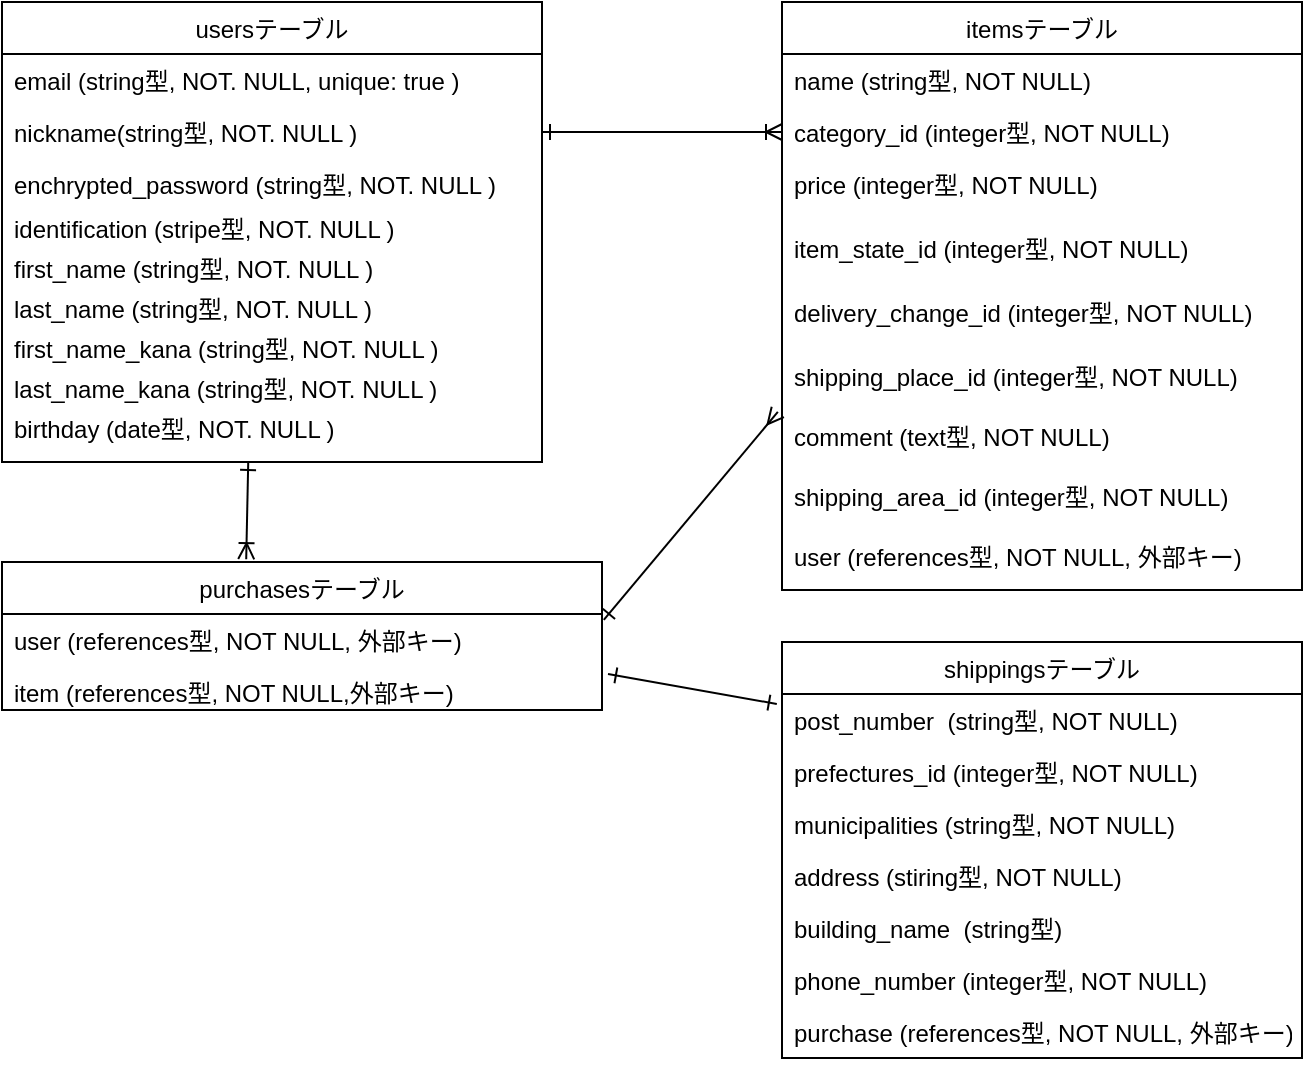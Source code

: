 <mxfile>
    <diagram id="-D3_ky7J57nmOtmshtl6" name="ページ1">
        <mxGraphModel dx="550" dy="562" grid="1" gridSize="10" guides="1" tooltips="1" connect="1" arrows="1" fold="1" page="1" pageScale="1" pageWidth="827" pageHeight="1169" math="0" shadow="0">
            <root>
                <mxCell id="0"/>
                <mxCell id="1" parent="0"/>
                <mxCell id="40" style="edgeStyle=none;html=1;entryX=0.407;entryY=-0.019;entryDx=0;entryDy=0;entryPerimeter=0;endArrow=ERoneToMany;endFill=0;startArrow=ERone;startFill=0;exitX=0.456;exitY=1;exitDx=0;exitDy=0;exitPerimeter=0;" parent="1" source="18" target="27" edge="1">
                    <mxGeometry relative="1" as="geometry">
                        <mxPoint x="215" y="310" as="targetPoint"/>
                        <Array as="points"/>
                    </mxGeometry>
                </mxCell>
                <mxCell id="15" value="usersテーブル" style="swimlane;fontStyle=0;childLayout=stackLayout;horizontal=1;startSize=26;fillColor=none;horizontalStack=0;resizeParent=1;resizeParentMax=0;resizeLast=0;collapsible=1;marginBottom=0;" parent="1" vertex="1">
                    <mxGeometry x="80" y="80" width="270" height="230" as="geometry"/>
                </mxCell>
                <mxCell id="17" value="email (string型, NOT. NULL, unique: true )" style="text;strokeColor=none;fillColor=none;align=left;verticalAlign=top;spacingLeft=4;spacingRight=4;overflow=hidden;rotatable=0;points=[[0,0.5],[1,0.5]];portConstraint=eastwest;" parent="15" vertex="1">
                    <mxGeometry y="26" width="270" height="26" as="geometry"/>
                </mxCell>
                <mxCell id="16" value="nickname(string型, NOT. NULL )" style="text;strokeColor=none;fillColor=none;align=left;verticalAlign=top;spacingLeft=4;spacingRight=4;overflow=hidden;rotatable=0;points=[[0,0.5],[1,0.5]];portConstraint=eastwest;" parent="15" vertex="1">
                    <mxGeometry y="52" width="270" height="26" as="geometry"/>
                </mxCell>
                <mxCell id="19" value="enchrypted_password (string型, NOT. NULL )" style="text;strokeColor=none;fillColor=none;align=left;verticalAlign=top;spacingLeft=4;spacingRight=4;overflow=hidden;rotatable=0;points=[[0,0.5],[1,0.5]];portConstraint=eastwest;" parent="15" vertex="1">
                    <mxGeometry y="78" width="270" height="22" as="geometry"/>
                </mxCell>
                <mxCell id="20" value="identification (stripe型, NOT. NULL )" style="text;strokeColor=none;fillColor=none;align=left;verticalAlign=top;spacingLeft=4;spacingRight=4;overflow=hidden;rotatable=0;points=[[0,0.5],[1,0.5]];portConstraint=eastwest;" parent="15" vertex="1">
                    <mxGeometry y="100" width="270" height="20" as="geometry"/>
                </mxCell>
                <mxCell id="62" value="first_name (string型, NOT. NULL )" style="text;strokeColor=none;fillColor=none;align=left;verticalAlign=top;spacingLeft=4;spacingRight=4;overflow=hidden;rotatable=0;points=[[0,0.5],[1,0.5]];portConstraint=eastwest;" vertex="1" parent="15">
                    <mxGeometry y="120" width="270" height="20" as="geometry"/>
                </mxCell>
                <mxCell id="61" value="last_name (string型, NOT. NULL )" style="text;strokeColor=none;fillColor=none;align=left;verticalAlign=top;spacingLeft=4;spacingRight=4;overflow=hidden;rotatable=0;points=[[0,0.5],[1,0.5]];portConstraint=eastwest;" vertex="1" parent="15">
                    <mxGeometry y="140" width="270" height="20" as="geometry"/>
                </mxCell>
                <mxCell id="52" value="first_name_kana (string型, NOT. NULL )" style="text;strokeColor=none;fillColor=none;align=left;verticalAlign=top;spacingLeft=4;spacingRight=4;overflow=hidden;rotatable=0;points=[[0,0.5],[1,0.5]];portConstraint=eastwest;" parent="15" vertex="1">
                    <mxGeometry y="160" width="270" height="20" as="geometry"/>
                </mxCell>
                <mxCell id="60" value="last_name_kana (string型, NOT. NULL )" style="text;strokeColor=none;fillColor=none;align=left;verticalAlign=top;spacingLeft=4;spacingRight=4;overflow=hidden;rotatable=0;points=[[0,0.5],[1,0.5]];portConstraint=eastwest;" parent="15" vertex="1">
                    <mxGeometry y="180" width="270" height="20" as="geometry"/>
                </mxCell>
                <mxCell id="18" value="birthday (date型, NOT. NULL )" style="text;strokeColor=none;fillColor=none;align=left;verticalAlign=top;spacingLeft=4;spacingRight=4;overflow=hidden;rotatable=0;points=[[0,0.5],[1,0.5]];portConstraint=eastwest;" parent="15" vertex="1">
                    <mxGeometry y="200" width="270" height="30" as="geometry"/>
                </mxCell>
                <mxCell id="21" value="itemsテーブル" style="swimlane;fontStyle=0;childLayout=stackLayout;horizontal=1;startSize=26;fillColor=none;horizontalStack=0;resizeParent=1;resizeParentMax=0;resizeLast=0;collapsible=1;marginBottom=0;" parent="1" vertex="1">
                    <mxGeometry x="470" y="80" width="260" height="294" as="geometry"/>
                </mxCell>
                <mxCell id="22" value="name (string型, NOT NULL)" style="text;strokeColor=none;fillColor=none;align=left;verticalAlign=top;spacingLeft=4;spacingRight=4;overflow=hidden;rotatable=0;points=[[0,0.5],[1,0.5]];portConstraint=eastwest;" parent="21" vertex="1">
                    <mxGeometry y="26" width="260" height="26" as="geometry"/>
                </mxCell>
                <mxCell id="23" value="category_id (integer型, NOT NULL)" style="text;strokeColor=none;fillColor=none;align=left;verticalAlign=top;spacingLeft=4;spacingRight=4;overflow=hidden;rotatable=0;points=[[0,0.5],[1,0.5]];portConstraint=eastwest;" parent="21" vertex="1">
                    <mxGeometry y="52" width="260" height="26" as="geometry"/>
                </mxCell>
                <mxCell id="24" value="price (integer型, NOT NULL)" style="text;strokeColor=none;fillColor=none;align=left;verticalAlign=top;spacingLeft=4;spacingRight=4;overflow=hidden;rotatable=0;points=[[0,0.5],[1,0.5]];portConstraint=eastwest;" parent="21" vertex="1">
                    <mxGeometry y="78" width="260" height="32" as="geometry"/>
                </mxCell>
                <mxCell id="48" value="item_state_id (integer型, NOT NULL)" style="text;strokeColor=none;fillColor=none;align=left;verticalAlign=top;spacingLeft=4;spacingRight=4;overflow=hidden;rotatable=0;points=[[0,0.5],[1,0.5]];portConstraint=eastwest;" parent="21" vertex="1">
                    <mxGeometry y="110" width="260" height="32" as="geometry"/>
                </mxCell>
                <mxCell id="49" value="delivery_change_id (integer型, NOT NULL)" style="text;strokeColor=none;fillColor=none;align=left;verticalAlign=top;spacingLeft=4;spacingRight=4;overflow=hidden;rotatable=0;points=[[0,0.5],[1,0.5]];portConstraint=eastwest;" parent="21" vertex="1">
                    <mxGeometry y="142" width="260" height="32" as="geometry"/>
                </mxCell>
                <mxCell id="25" value="shipping_place_id (integer型, NOT NULL)" style="text;strokeColor=none;fillColor=none;align=left;verticalAlign=top;spacingLeft=4;spacingRight=4;overflow=hidden;rotatable=0;points=[[0,0.5],[1,0.5]];portConstraint=eastwest;" parent="21" vertex="1">
                    <mxGeometry y="174" width="260" height="30" as="geometry"/>
                </mxCell>
                <mxCell id="50" value="comment (text型, NOT NULL)" style="text;strokeColor=none;fillColor=none;align=left;verticalAlign=top;spacingLeft=4;spacingRight=4;overflow=hidden;rotatable=0;points=[[0,0.5],[1,0.5]];portConstraint=eastwest;" parent="21" vertex="1">
                    <mxGeometry y="204" width="260" height="30" as="geometry"/>
                </mxCell>
                <mxCell id="51" value="shipping_area_id (integer型, NOT NULL)" style="text;strokeColor=none;fillColor=none;align=left;verticalAlign=top;spacingLeft=4;spacingRight=4;overflow=hidden;rotatable=0;points=[[0,0.5],[1,0.5]];portConstraint=eastwest;" parent="21" vertex="1">
                    <mxGeometry y="234" width="260" height="30" as="geometry"/>
                </mxCell>
                <mxCell id="47" value="user (references型, NOT NULL, 外部キー)" style="text;strokeColor=none;fillColor=none;align=left;verticalAlign=top;spacingLeft=4;spacingRight=4;overflow=hidden;rotatable=0;points=[[0,0.5],[1,0.5]];portConstraint=eastwest;" parent="21" vertex="1">
                    <mxGeometry y="264" width="260" height="30" as="geometry"/>
                </mxCell>
                <mxCell id="45" style="edgeStyle=none;html=1;exitX=1.003;exitY=0.115;exitDx=0;exitDy=0;startArrow=ERone;startFill=0;endArrow=ERmany;endFill=0;exitPerimeter=0;entryX=-0.008;entryY=0.033;entryDx=0;entryDy=0;entryPerimeter=0;" parent="1" source="29" target="50" edge="1">
                    <mxGeometry relative="1" as="geometry"/>
                </mxCell>
                <mxCell id="27" value="purchasesテーブル" style="swimlane;fontStyle=0;childLayout=stackLayout;horizontal=1;startSize=26;fillColor=none;horizontalStack=0;resizeParent=1;resizeParentMax=0;resizeLast=0;collapsible=1;marginBottom=0;" parent="1" vertex="1">
                    <mxGeometry x="80" y="360" width="300" height="74" as="geometry"/>
                </mxCell>
                <mxCell id="29" value="user (references型, NOT NULL, 外部キー)" style="text;strokeColor=none;fillColor=none;align=left;verticalAlign=top;spacingLeft=4;spacingRight=4;overflow=hidden;rotatable=0;points=[[0,0.5],[1,0.5]];portConstraint=eastwest;" parent="27" vertex="1">
                    <mxGeometry y="26" width="300" height="26" as="geometry"/>
                </mxCell>
                <mxCell id="30" value="item (references型, NOT NULL,外部キー)" style="text;strokeColor=none;fillColor=none;align=left;verticalAlign=top;spacingLeft=4;spacingRight=4;overflow=hidden;rotatable=0;points=[[0,0.5],[1,0.5]];portConstraint=eastwest;" parent="27" vertex="1">
                    <mxGeometry y="52" width="300" height="22" as="geometry"/>
                </mxCell>
                <mxCell id="32" value="shippingsテーブル" style="swimlane;fontStyle=0;childLayout=stackLayout;horizontal=1;startSize=26;fillColor=none;horizontalStack=0;resizeParent=1;resizeParentMax=0;resizeLast=0;collapsible=1;marginBottom=0;" parent="1" vertex="1">
                    <mxGeometry x="470" y="400" width="260" height="208" as="geometry"/>
                </mxCell>
                <mxCell id="54" value="post_number  (string型, NOT NULL)" style="text;strokeColor=none;fillColor=none;align=left;verticalAlign=top;spacingLeft=4;spacingRight=4;overflow=hidden;rotatable=0;points=[[0,0.5],[1,0.5]];portConstraint=eastwest;" parent="32" vertex="1">
                    <mxGeometry y="26" width="260" height="26" as="geometry"/>
                </mxCell>
                <mxCell id="55" value="prefectures_id (integer型, NOT NULL)" style="text;strokeColor=none;fillColor=none;align=left;verticalAlign=top;spacingLeft=4;spacingRight=4;overflow=hidden;rotatable=0;points=[[0,0.5],[1,0.5]];portConstraint=eastwest;" parent="32" vertex="1">
                    <mxGeometry y="52" width="260" height="26" as="geometry"/>
                </mxCell>
                <mxCell id="56" value="municipalities (string型, NOT NULL)" style="text;strokeColor=none;fillColor=none;align=left;verticalAlign=top;spacingLeft=4;spacingRight=4;overflow=hidden;rotatable=0;points=[[0,0.5],[1,0.5]];portConstraint=eastwest;" parent="32" vertex="1">
                    <mxGeometry y="78" width="260" height="26" as="geometry"/>
                </mxCell>
                <mxCell id="57" value="address (stiring型, NOT NULL)" style="text;strokeColor=none;fillColor=none;align=left;verticalAlign=top;spacingLeft=4;spacingRight=4;overflow=hidden;rotatable=0;points=[[0,0.5],[1,0.5]];portConstraint=eastwest;" parent="32" vertex="1">
                    <mxGeometry y="104" width="260" height="26" as="geometry"/>
                </mxCell>
                <mxCell id="58" value="building_name  (string型)" style="text;strokeColor=none;fillColor=none;align=left;verticalAlign=top;spacingLeft=4;spacingRight=4;overflow=hidden;rotatable=0;points=[[0,0.5],[1,0.5]];portConstraint=eastwest;" parent="32" vertex="1">
                    <mxGeometry y="130" width="260" height="26" as="geometry"/>
                </mxCell>
                <mxCell id="59" value="phone_number (integer型, NOT NULL)" style="text;strokeColor=none;fillColor=none;align=left;verticalAlign=top;spacingLeft=4;spacingRight=4;overflow=hidden;rotatable=0;points=[[0,0.5],[1,0.5]];portConstraint=eastwest;" parent="32" vertex="1">
                    <mxGeometry y="156" width="260" height="26" as="geometry"/>
                </mxCell>
                <mxCell id="63" value="purchase (references型, NOT NULL, 外部キー)" style="text;strokeColor=none;fillColor=none;align=left;verticalAlign=top;spacingLeft=4;spacingRight=4;overflow=hidden;rotatable=0;points=[[0,0.5],[1,0.5]];portConstraint=eastwest;" vertex="1" parent="32">
                    <mxGeometry y="182" width="260" height="26" as="geometry"/>
                </mxCell>
                <mxCell id="39" style="edgeStyle=none;html=1;exitX=1;exitY=0.5;exitDx=0;exitDy=0;entryX=0;entryY=0.5;entryDx=0;entryDy=0;endArrow=ERoneToMany;endFill=0;startArrow=ERone;startFill=0;" parent="1" source="16" target="23" edge="1">
                    <mxGeometry relative="1" as="geometry">
                        <Array as="points">
                            <mxPoint x="410" y="145"/>
                        </Array>
                    </mxGeometry>
                </mxCell>
                <mxCell id="41" style="edgeStyle=none;html=1;entryX=-0.01;entryY=0.192;entryDx=0;entryDy=0;entryPerimeter=0;exitX=1.01;exitY=0.182;exitDx=0;exitDy=0;exitPerimeter=0;endArrow=ERone;endFill=0;startArrow=ERone;startFill=0;" parent="1" source="30" edge="1">
                    <mxGeometry relative="1" as="geometry">
                        <mxPoint x="400" y="377" as="sourcePoint"/>
                        <mxPoint x="467.4" y="430.992" as="targetPoint"/>
                    </mxGeometry>
                </mxCell>
            </root>
        </mxGraphModel>
    </diagram>
</mxfile>